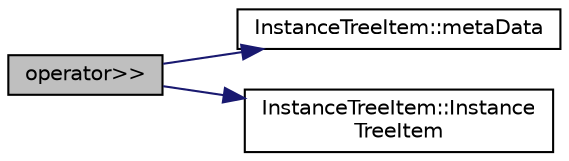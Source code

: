 digraph "operator&gt;&gt;"
{
  edge [fontname="Helvetica",fontsize="10",labelfontname="Helvetica",labelfontsize="10"];
  node [fontname="Helvetica",fontsize="10",shape=record];
  rankdir="LR";
  Node6 [label="operator\>\>",height=0.2,width=0.4,color="black", fillcolor="grey75", style="filled", fontcolor="black"];
  Node6 -> Node7 [color="midnightblue",fontsize="10",style="solid",fontname="Helvetica"];
  Node7 [label="InstanceTreeItem::metaData",height=0.2,width=0.4,color="black", fillcolor="white", style="filled",URL="$class_instance_tree_item.html#a7ca65fde97e7aa68756769f79f3ee877",tooltip="Retruns the meta data in the item. "];
  Node6 -> Node8 [color="midnightblue",fontsize="10",style="solid",fontname="Helvetica"];
  Node8 [label="InstanceTreeItem::Instance\lTreeItem",height=0.2,width=0.4,color="black", fillcolor="white", style="filled",URL="$class_instance_tree_item.html#a4ccaaa49f37b333c2ad12aab4519fee4"];
}
